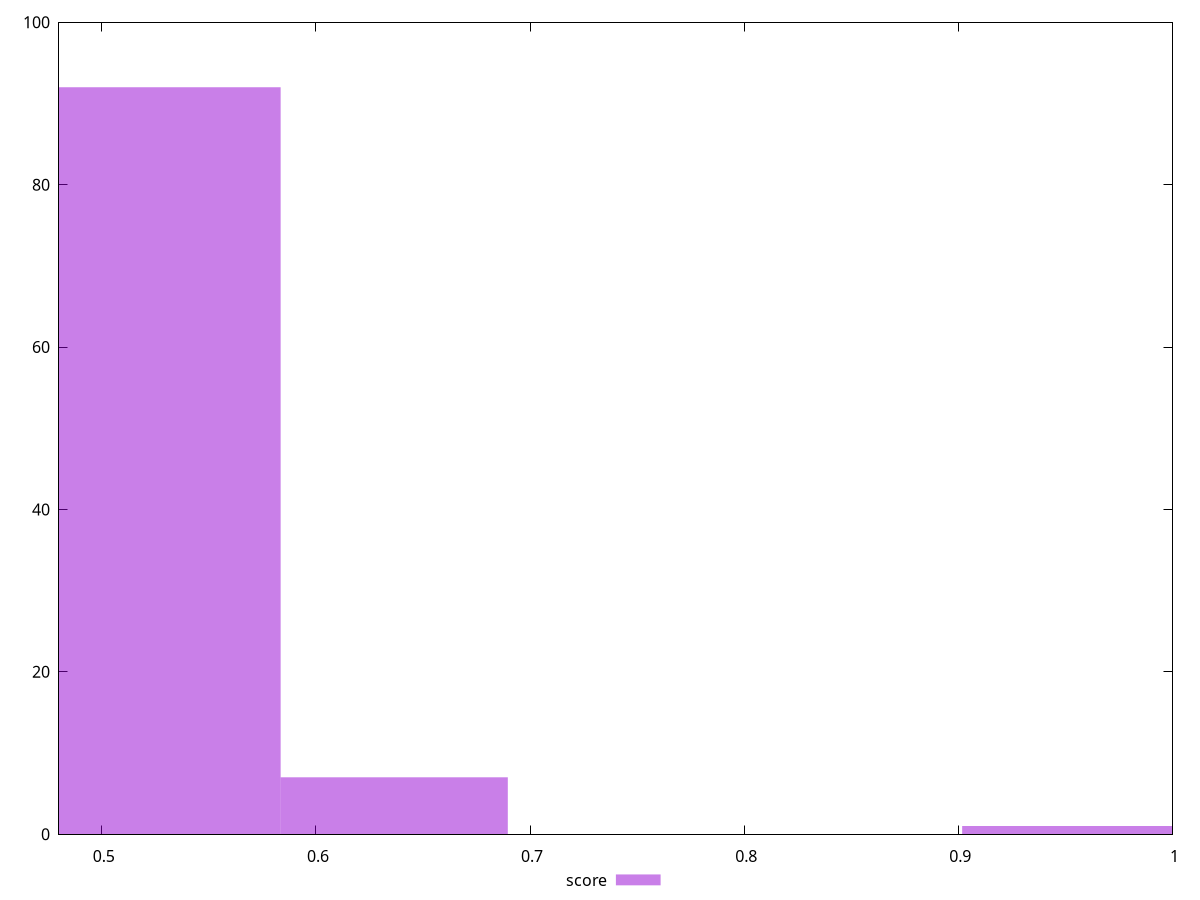 reset

$score <<EOF
0.9548202882539067 1
0.5304557156966149 92
0.6365468588359378 7
EOF

set key outside below
set boxwidth 0.10609114313932297
set xrange [0.48:1]
set yrange [0:100]
set trange [0:100]
set style fill transparent solid 0.5 noborder
set terminal svg size 640, 490 enhanced background rgb 'white'
set output "reports/report_00032_2021-02-25T10-28-15.087Z/uses-http2/samples/music/score/histogram.svg"

plot $score title "score" with boxes

reset
